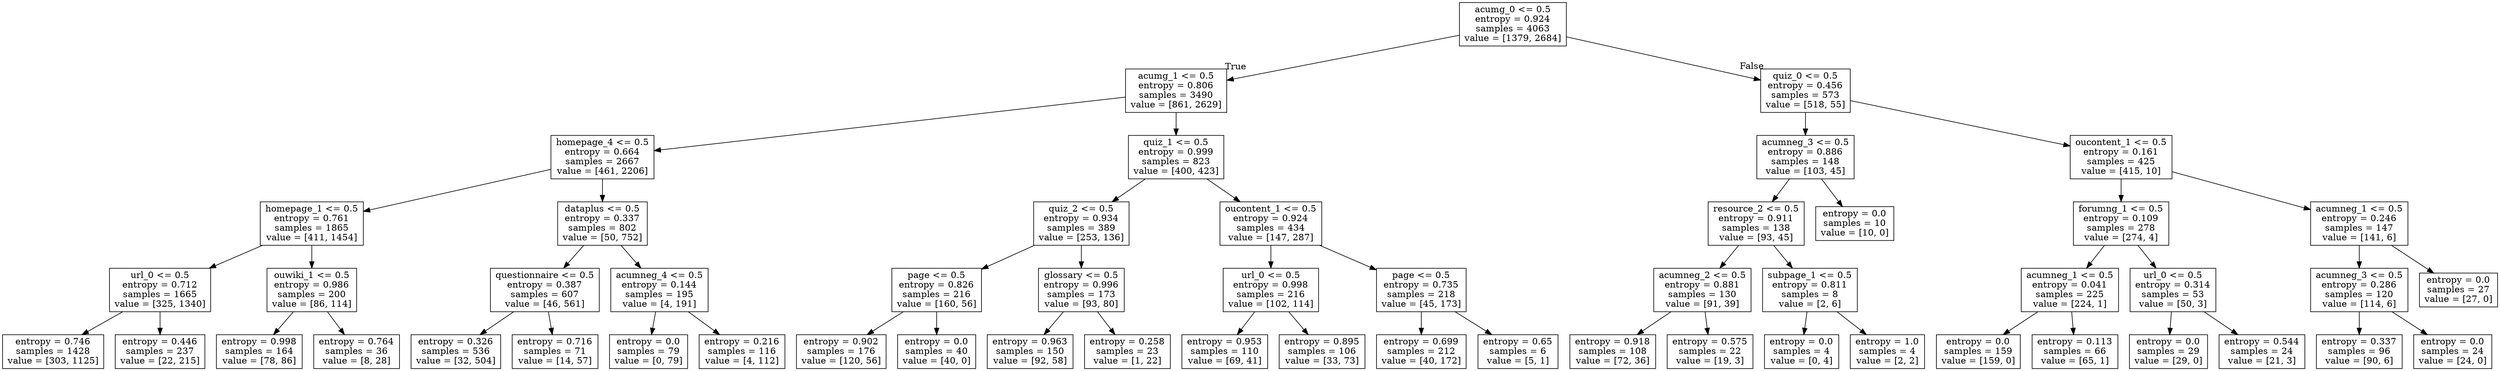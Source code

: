 digraph Tree {
node [shape=box] ;
0 [label="acumg_0 <= 0.5\nentropy = 0.924\nsamples = 4063\nvalue = [1379, 2684]"] ;
1 [label="acumg_1 <= 0.5\nentropy = 0.806\nsamples = 3490\nvalue = [861, 2629]"] ;
0 -> 1 [labeldistance=2.5, labelangle=45, headlabel="True"] ;
2 [label="homepage_4 <= 0.5\nentropy = 0.664\nsamples = 2667\nvalue = [461, 2206]"] ;
1 -> 2 ;
3 [label="homepage_1 <= 0.5\nentropy = 0.761\nsamples = 1865\nvalue = [411, 1454]"] ;
2 -> 3 ;
4 [label="url_0 <= 0.5\nentropy = 0.712\nsamples = 1665\nvalue = [325, 1340]"] ;
3 -> 4 ;
5 [label="entropy = 0.746\nsamples = 1428\nvalue = [303, 1125]"] ;
4 -> 5 ;
6 [label="entropy = 0.446\nsamples = 237\nvalue = [22, 215]"] ;
4 -> 6 ;
7 [label="ouwiki_1 <= 0.5\nentropy = 0.986\nsamples = 200\nvalue = [86, 114]"] ;
3 -> 7 ;
8 [label="entropy = 0.998\nsamples = 164\nvalue = [78, 86]"] ;
7 -> 8 ;
9 [label="entropy = 0.764\nsamples = 36\nvalue = [8, 28]"] ;
7 -> 9 ;
10 [label="dataplus <= 0.5\nentropy = 0.337\nsamples = 802\nvalue = [50, 752]"] ;
2 -> 10 ;
11 [label="questionnaire <= 0.5\nentropy = 0.387\nsamples = 607\nvalue = [46, 561]"] ;
10 -> 11 ;
12 [label="entropy = 0.326\nsamples = 536\nvalue = [32, 504]"] ;
11 -> 12 ;
13 [label="entropy = 0.716\nsamples = 71\nvalue = [14, 57]"] ;
11 -> 13 ;
14 [label="acumneg_4 <= 0.5\nentropy = 0.144\nsamples = 195\nvalue = [4, 191]"] ;
10 -> 14 ;
15 [label="entropy = 0.0\nsamples = 79\nvalue = [0, 79]"] ;
14 -> 15 ;
16 [label="entropy = 0.216\nsamples = 116\nvalue = [4, 112]"] ;
14 -> 16 ;
17 [label="quiz_1 <= 0.5\nentropy = 0.999\nsamples = 823\nvalue = [400, 423]"] ;
1 -> 17 ;
18 [label="quiz_2 <= 0.5\nentropy = 0.934\nsamples = 389\nvalue = [253, 136]"] ;
17 -> 18 ;
19 [label="page <= 0.5\nentropy = 0.826\nsamples = 216\nvalue = [160, 56]"] ;
18 -> 19 ;
20 [label="entropy = 0.902\nsamples = 176\nvalue = [120, 56]"] ;
19 -> 20 ;
21 [label="entropy = 0.0\nsamples = 40\nvalue = [40, 0]"] ;
19 -> 21 ;
22 [label="glossary <= 0.5\nentropy = 0.996\nsamples = 173\nvalue = [93, 80]"] ;
18 -> 22 ;
23 [label="entropy = 0.963\nsamples = 150\nvalue = [92, 58]"] ;
22 -> 23 ;
24 [label="entropy = 0.258\nsamples = 23\nvalue = [1, 22]"] ;
22 -> 24 ;
25 [label="oucontent_1 <= 0.5\nentropy = 0.924\nsamples = 434\nvalue = [147, 287]"] ;
17 -> 25 ;
26 [label="url_0 <= 0.5\nentropy = 0.998\nsamples = 216\nvalue = [102, 114]"] ;
25 -> 26 ;
27 [label="entropy = 0.953\nsamples = 110\nvalue = [69, 41]"] ;
26 -> 27 ;
28 [label="entropy = 0.895\nsamples = 106\nvalue = [33, 73]"] ;
26 -> 28 ;
29 [label="page <= 0.5\nentropy = 0.735\nsamples = 218\nvalue = [45, 173]"] ;
25 -> 29 ;
30 [label="entropy = 0.699\nsamples = 212\nvalue = [40, 172]"] ;
29 -> 30 ;
31 [label="entropy = 0.65\nsamples = 6\nvalue = [5, 1]"] ;
29 -> 31 ;
32 [label="quiz_0 <= 0.5\nentropy = 0.456\nsamples = 573\nvalue = [518, 55]"] ;
0 -> 32 [labeldistance=2.5, labelangle=-45, headlabel="False"] ;
33 [label="acumneg_3 <= 0.5\nentropy = 0.886\nsamples = 148\nvalue = [103, 45]"] ;
32 -> 33 ;
34 [label="resource_2 <= 0.5\nentropy = 0.911\nsamples = 138\nvalue = [93, 45]"] ;
33 -> 34 ;
35 [label="acumneg_2 <= 0.5\nentropy = 0.881\nsamples = 130\nvalue = [91, 39]"] ;
34 -> 35 ;
36 [label="entropy = 0.918\nsamples = 108\nvalue = [72, 36]"] ;
35 -> 36 ;
37 [label="entropy = 0.575\nsamples = 22\nvalue = [19, 3]"] ;
35 -> 37 ;
38 [label="subpage_1 <= 0.5\nentropy = 0.811\nsamples = 8\nvalue = [2, 6]"] ;
34 -> 38 ;
39 [label="entropy = 0.0\nsamples = 4\nvalue = [0, 4]"] ;
38 -> 39 ;
40 [label="entropy = 1.0\nsamples = 4\nvalue = [2, 2]"] ;
38 -> 40 ;
41 [label="entropy = 0.0\nsamples = 10\nvalue = [10, 0]"] ;
33 -> 41 ;
42 [label="oucontent_1 <= 0.5\nentropy = 0.161\nsamples = 425\nvalue = [415, 10]"] ;
32 -> 42 ;
43 [label="forumng_1 <= 0.5\nentropy = 0.109\nsamples = 278\nvalue = [274, 4]"] ;
42 -> 43 ;
44 [label="acumneg_1 <= 0.5\nentropy = 0.041\nsamples = 225\nvalue = [224, 1]"] ;
43 -> 44 ;
45 [label="entropy = 0.0\nsamples = 159\nvalue = [159, 0]"] ;
44 -> 45 ;
46 [label="entropy = 0.113\nsamples = 66\nvalue = [65, 1]"] ;
44 -> 46 ;
47 [label="url_0 <= 0.5\nentropy = 0.314\nsamples = 53\nvalue = [50, 3]"] ;
43 -> 47 ;
48 [label="entropy = 0.0\nsamples = 29\nvalue = [29, 0]"] ;
47 -> 48 ;
49 [label="entropy = 0.544\nsamples = 24\nvalue = [21, 3]"] ;
47 -> 49 ;
50 [label="acumneg_1 <= 0.5\nentropy = 0.246\nsamples = 147\nvalue = [141, 6]"] ;
42 -> 50 ;
51 [label="acumneg_3 <= 0.5\nentropy = 0.286\nsamples = 120\nvalue = [114, 6]"] ;
50 -> 51 ;
52 [label="entropy = 0.337\nsamples = 96\nvalue = [90, 6]"] ;
51 -> 52 ;
53 [label="entropy = 0.0\nsamples = 24\nvalue = [24, 0]"] ;
51 -> 53 ;
54 [label="entropy = 0.0\nsamples = 27\nvalue = [27, 0]"] ;
50 -> 54 ;
}